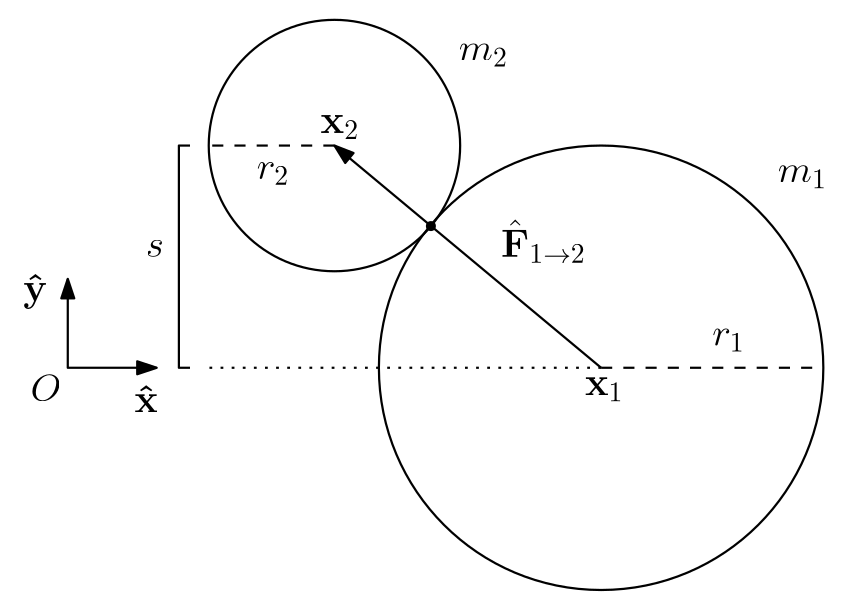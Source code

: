 <?xml version="1.0"?>
<!DOCTYPE ipe SYSTEM "ipe.dtd">
<ipe version="70005" creator="Ipe 7.1.5">
<info created="D:20141212001531" modified="D:20141212002423"/>
<ipestyle name="basic">
<symbol name="arrow/arc(spx)">
<path stroke="sym-stroke" fill="sym-stroke" pen="sym-pen">
0 0 m
-1 0.333 l
-1 -0.333 l
h
</path>
</symbol>
<symbol name="arrow/farc(spx)">
<path stroke="sym-stroke" fill="white" pen="sym-pen">
0 0 m
-1 0.333 l
-1 -0.333 l
h
</path>
</symbol>
<symbol name="mark/circle(sx)" transformations="translations">
<path fill="sym-stroke">
0.6 0 0 0.6 0 0 e
0.4 0 0 0.4 0 0 e
</path>
</symbol>
<symbol name="mark/disk(sx)" transformations="translations">
<path fill="sym-stroke">
0.6 0 0 0.6 0 0 e
</path>
</symbol>
<symbol name="mark/fdisk(sfx)" transformations="translations">
<group>
<path fill="sym-fill">
0.5 0 0 0.5 0 0 e
</path>
<path fill="sym-stroke" fillrule="eofill">
0.6 0 0 0.6 0 0 e
0.4 0 0 0.4 0 0 e
</path>
</group>
</symbol>
<symbol name="mark/box(sx)" transformations="translations">
<path fill="sym-stroke" fillrule="eofill">
-0.6 -0.6 m
0.6 -0.6 l
0.6 0.6 l
-0.6 0.6 l
h
-0.4 -0.4 m
0.4 -0.4 l
0.4 0.4 l
-0.4 0.4 l
h
</path>
</symbol>
<symbol name="mark/square(sx)" transformations="translations">
<path fill="sym-stroke">
-0.6 -0.6 m
0.6 -0.6 l
0.6 0.6 l
-0.6 0.6 l
h
</path>
</symbol>
<symbol name="mark/fsquare(sfx)" transformations="translations">
<group>
<path fill="sym-fill">
-0.5 -0.5 m
0.5 -0.5 l
0.5 0.5 l
-0.5 0.5 l
h
</path>
<path fill="sym-stroke" fillrule="eofill">
-0.6 -0.6 m
0.6 -0.6 l
0.6 0.6 l
-0.6 0.6 l
h
-0.4 -0.4 m
0.4 -0.4 l
0.4 0.4 l
-0.4 0.4 l
h
</path>
</group>
</symbol>
<symbol name="mark/cross(sx)" transformations="translations">
<group>
<path fill="sym-stroke">
-0.43 -0.57 m
0.57 0.43 l
0.43 0.57 l
-0.57 -0.43 l
h
</path>
<path fill="sym-stroke">
-0.43 0.57 m
0.57 -0.43 l
0.43 -0.57 l
-0.57 0.43 l
h
</path>
</group>
</symbol>
<symbol name="arrow/fnormal(spx)">
<path stroke="sym-stroke" fill="white" pen="sym-pen">
0 0 m
-1 0.333 l
-1 -0.333 l
h
</path>
</symbol>
<symbol name="arrow/pointed(spx)">
<path stroke="sym-stroke" fill="sym-stroke" pen="sym-pen">
0 0 m
-1 0.333 l
-0.8 0 l
-1 -0.333 l
h
</path>
</symbol>
<symbol name="arrow/fpointed(spx)">
<path stroke="sym-stroke" fill="white" pen="sym-pen">
0 0 m
-1 0.333 l
-0.8 0 l
-1 -0.333 l
h
</path>
</symbol>
<symbol name="arrow/linear(spx)">
<path stroke="sym-stroke" pen="sym-pen">
-1 0.333 m
0 0 l
-1 -0.333 l
</path>
</symbol>
<symbol name="arrow/fdouble(spx)">
<path stroke="sym-stroke" fill="white" pen="sym-pen">
0 0 m
-1 0.333 l
-1 -0.333 l
h
-1 0 m
-2 0.333 l
-2 -0.333 l
h
</path>
</symbol>
<symbol name="arrow/double(spx)">
<path stroke="sym-stroke" fill="sym-stroke" pen="sym-pen">
0 0 m
-1 0.333 l
-1 -0.333 l
h
-1 0 m
-2 0.333 l
-2 -0.333 l
h
</path>
</symbol>
<pen name="heavier" value="0.8"/>
<pen name="fat" value="1.2"/>
<pen name="ultrafat" value="2"/>
<symbolsize name="large" value="5"/>
<symbolsize name="small" value="2"/>
<symbolsize name="tiny" value="1.1"/>
<arrowsize name="large" value="10"/>
<arrowsize name="small" value="5"/>
<arrowsize name="tiny" value="3"/>
<color name="red" value="1 0 0"/>
<color name="green" value="0 1 0"/>
<color name="blue" value="0 0 1"/>
<color name="yellow" value="1 1 0"/>
<color name="orange" value="1 0.647 0"/>
<color name="gold" value="1 0.843 0"/>
<color name="purple" value="0.627 0.125 0.941"/>
<color name="gray" value="0.745"/>
<color name="brown" value="0.647 0.165 0.165"/>
<color name="navy" value="0 0 0.502"/>
<color name="pink" value="1 0.753 0.796"/>
<color name="seagreen" value="0.18 0.545 0.341"/>
<color name="turquoise" value="0.251 0.878 0.816"/>
<color name="violet" value="0.933 0.51 0.933"/>
<color name="darkblue" value="0 0 0.545"/>
<color name="darkcyan" value="0 0.545 0.545"/>
<color name="darkgray" value="0.663"/>
<color name="darkgreen" value="0 0.392 0"/>
<color name="darkmagenta" value="0.545 0 0.545"/>
<color name="darkorange" value="1 0.549 0"/>
<color name="darkred" value="0.545 0 0"/>
<color name="lightblue" value="0.678 0.847 0.902"/>
<color name="lightcyan" value="0.878 1 1"/>
<color name="lightgray" value="0.827"/>
<color name="lightgreen" value="0.565 0.933 0.565"/>
<color name="lightyellow" value="1 1 0.878"/>
<dashstyle name="dashed" value="[4] 0"/>
<dashstyle name="dotted" value="[1 3] 0"/>
<dashstyle name="dash dotted" value="[4 2 1 2] 0"/>
<dashstyle name="dash dot dotted" value="[4 2 1 2 1 2] 0"/>
<textsize name="large" value="\large"/>
<textsize name="Large" value="\Large"/>
<textsize name="LARGE" value="\LARGE"/>
<textsize name="huge" value="\huge"/>
<textsize name="Huge" value="\Huge"/>
<textsize name="small" value="\small"/>
<textsize name="footnote" value="\footnotesize"/>
<textsize name="tiny" value="\tiny"/>
<textstyle name="center" begin="\begin{center}" end="\end{center}"/>
<textstyle name="itemize" begin="\begin{itemize}" end="\end{itemize}"/>
<textstyle name="item" begin="\begin{itemize}\item{}" end="\end{itemize}"/>
<gridsize name="4 pts" value="4"/>
<gridsize name="8 pts (~3 mm)" value="8"/>
<gridsize name="16 pts (~6 mm)" value="16"/>
<gridsize name="32 pts (~12 mm)" value="32"/>
<gridsize name="10 pts (~3.5 mm)" value="10"/>
<gridsize name="20 pts (~7 mm)" value="20"/>
<gridsize name="14 pts (~5 mm)" value="14"/>
<gridsize name="28 pts (~10 mm)" value="28"/>
<gridsize name="56 pts (~20 mm)" value="56"/>
<anglesize name="90 deg" value="90"/>
<anglesize name="60 deg" value="60"/>
<anglesize name="45 deg" value="45"/>
<anglesize name="30 deg" value="30"/>
<anglesize name="22.5 deg" value="22.5"/>
<tiling name="falling" angle="-60" step="4" width="1"/>
<tiling name="rising" angle="30" step="4" width="1"/>
</ipestyle>
<page>
<layer name="alpha"/>
<view layers="alpha" active="alpha"/>
<path layer="alpha" stroke="black" pen="heavier">
80 0 0 80 320 640 e
</path>
<path stroke="black" pen="heavier">
45.2548 0 0 45.2548 224 720 e
</path>
<use name="mark/disk(sx)" pos="258.723 691.007" size="normal" stroke="black"/>
<text matrix="1 0 0 1 2.36243 29.5303" transformations="translations" pos="216.647 694.967" stroke="black" type="label" width="13.998" height="6.378" depth="2.15" valign="baseline" size="Large">$\mathbf{x}_{2}$</text>
<text matrix="1 0 0 1 -6.82749 -2.27583" transformations="translations" pos="320.988 632.363" stroke="black" type="label" width="13.998" height="6.378" depth="2.15" valign="baseline" size="Large">$\mathbf{x}_1$</text>
<text transformations="translations" pos="383.592 706.779" stroke="black" type="label" width="17.767" height="6.179" depth="2.15" valign="baseline" size="Large">$m_1$</text>
<text transformations="translations" pos="268.778 750.642" stroke="black" type="label" width="17.767" height="6.179" depth="2.15" valign="baseline" size="Large">$m_2$</text>
<path stroke="black" dash="dotted" pen="heavier">
320 640 m
176 640 l
176 640 l
</path>
<text matrix="1 0 0 1 -4 -8" transformations="translations" pos="288 688" stroke="black" type="label" width="30.569" height="13.631" depth="2.15" valign="baseline" size="Large">$\hat{\mathbf{F}}_{1\rightarrow 2}$</text>
<path stroke="black" pen="heavier" arrow="normal/normal" rarrow="normal/normal">
128 672 m
128 640 l
160 640 l
</path>
<text matrix="1 0 0 1 16 -8" transformations="translations" pos="136 632" stroke="black" type="label" width="8.518" height="9.963" depth="0" valign="baseline" size="Large">$\mathbf{\hat{x}}$</text>
<text transformations="translations" pos="112 664" stroke="black" type="label" width="8.742" height="9.962" depth="2.79" valign="baseline" size="Large">$\mathbf{\hat{y}}$</text>
<text matrix="1 0 0 1 2.55929 -4.09487" transformations="translations" pos="112 632" stroke="black" type="label" width="11.125" height="9.803" depth="0" valign="baseline" size="Large">$O$</text>
<path stroke="black" pen="heavier">
172 640 m
168 640 l
168 720 l
172 720 l
</path>
<text matrix="1 0 0 1 4 -8" transformations="translations" pos="152 688" stroke="black" type="label" width="6.617" height="6.177" depth="0" valign="baseline" size="Large">$s$</text>
<path stroke="black" pen="heavier" arrow="normal/normal">
320 640 m
224 720 l
</path>
<path stroke="white" pen="heavier">
408 552 m
408 772 l
104 772 l
104 552 l
h
</path>
<text matrix="1 0 0 1 12 -16" transformations="translations" pos="348 664" stroke="black" type="label" width="11.81" height="6.179" depth="2.15" valign="baseline" size="Large">$r_1$</text>
<text matrix="1 0 0 1 -16 16" transformations="translations" pos="212 692" stroke="black" type="label" width="11.81" height="6.179" depth="2.15" valign="baseline" size="Large">$r_2$</text>
<path stroke="black" dash="dashed" pen="heavier">
224 720 m
180 720 l
</path>
<path stroke="black" dash="dashed" pen="heavier">
320 640 m
400 640 l
</path>
</page>
</ipe>
